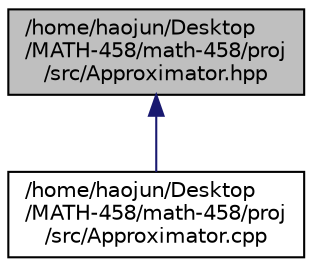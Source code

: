 digraph "/home/haojun/Desktop/MATH-458/math-458/proj/src/Approximator.hpp"
{
  edge [fontname="Helvetica",fontsize="10",labelfontname="Helvetica",labelfontsize="10"];
  node [fontname="Helvetica",fontsize="10",shape=record];
  Node5 [label="/home/haojun/Desktop\l/MATH-458/math-458/proj\l/src/Approximator.hpp",height=0.2,width=0.4,color="black", fillcolor="grey75", style="filled", fontcolor="black"];
  Node5 -> Node6 [dir="back",color="midnightblue",fontsize="10",style="solid",fontname="Helvetica"];
  Node6 [label="/home/haojun/Desktop\l/MATH-458/math-458/proj\l/src/Approximator.cpp",height=0.2,width=0.4,color="black", fillcolor="white", style="filled",URL="$_approximator_8cpp.html"];
}
